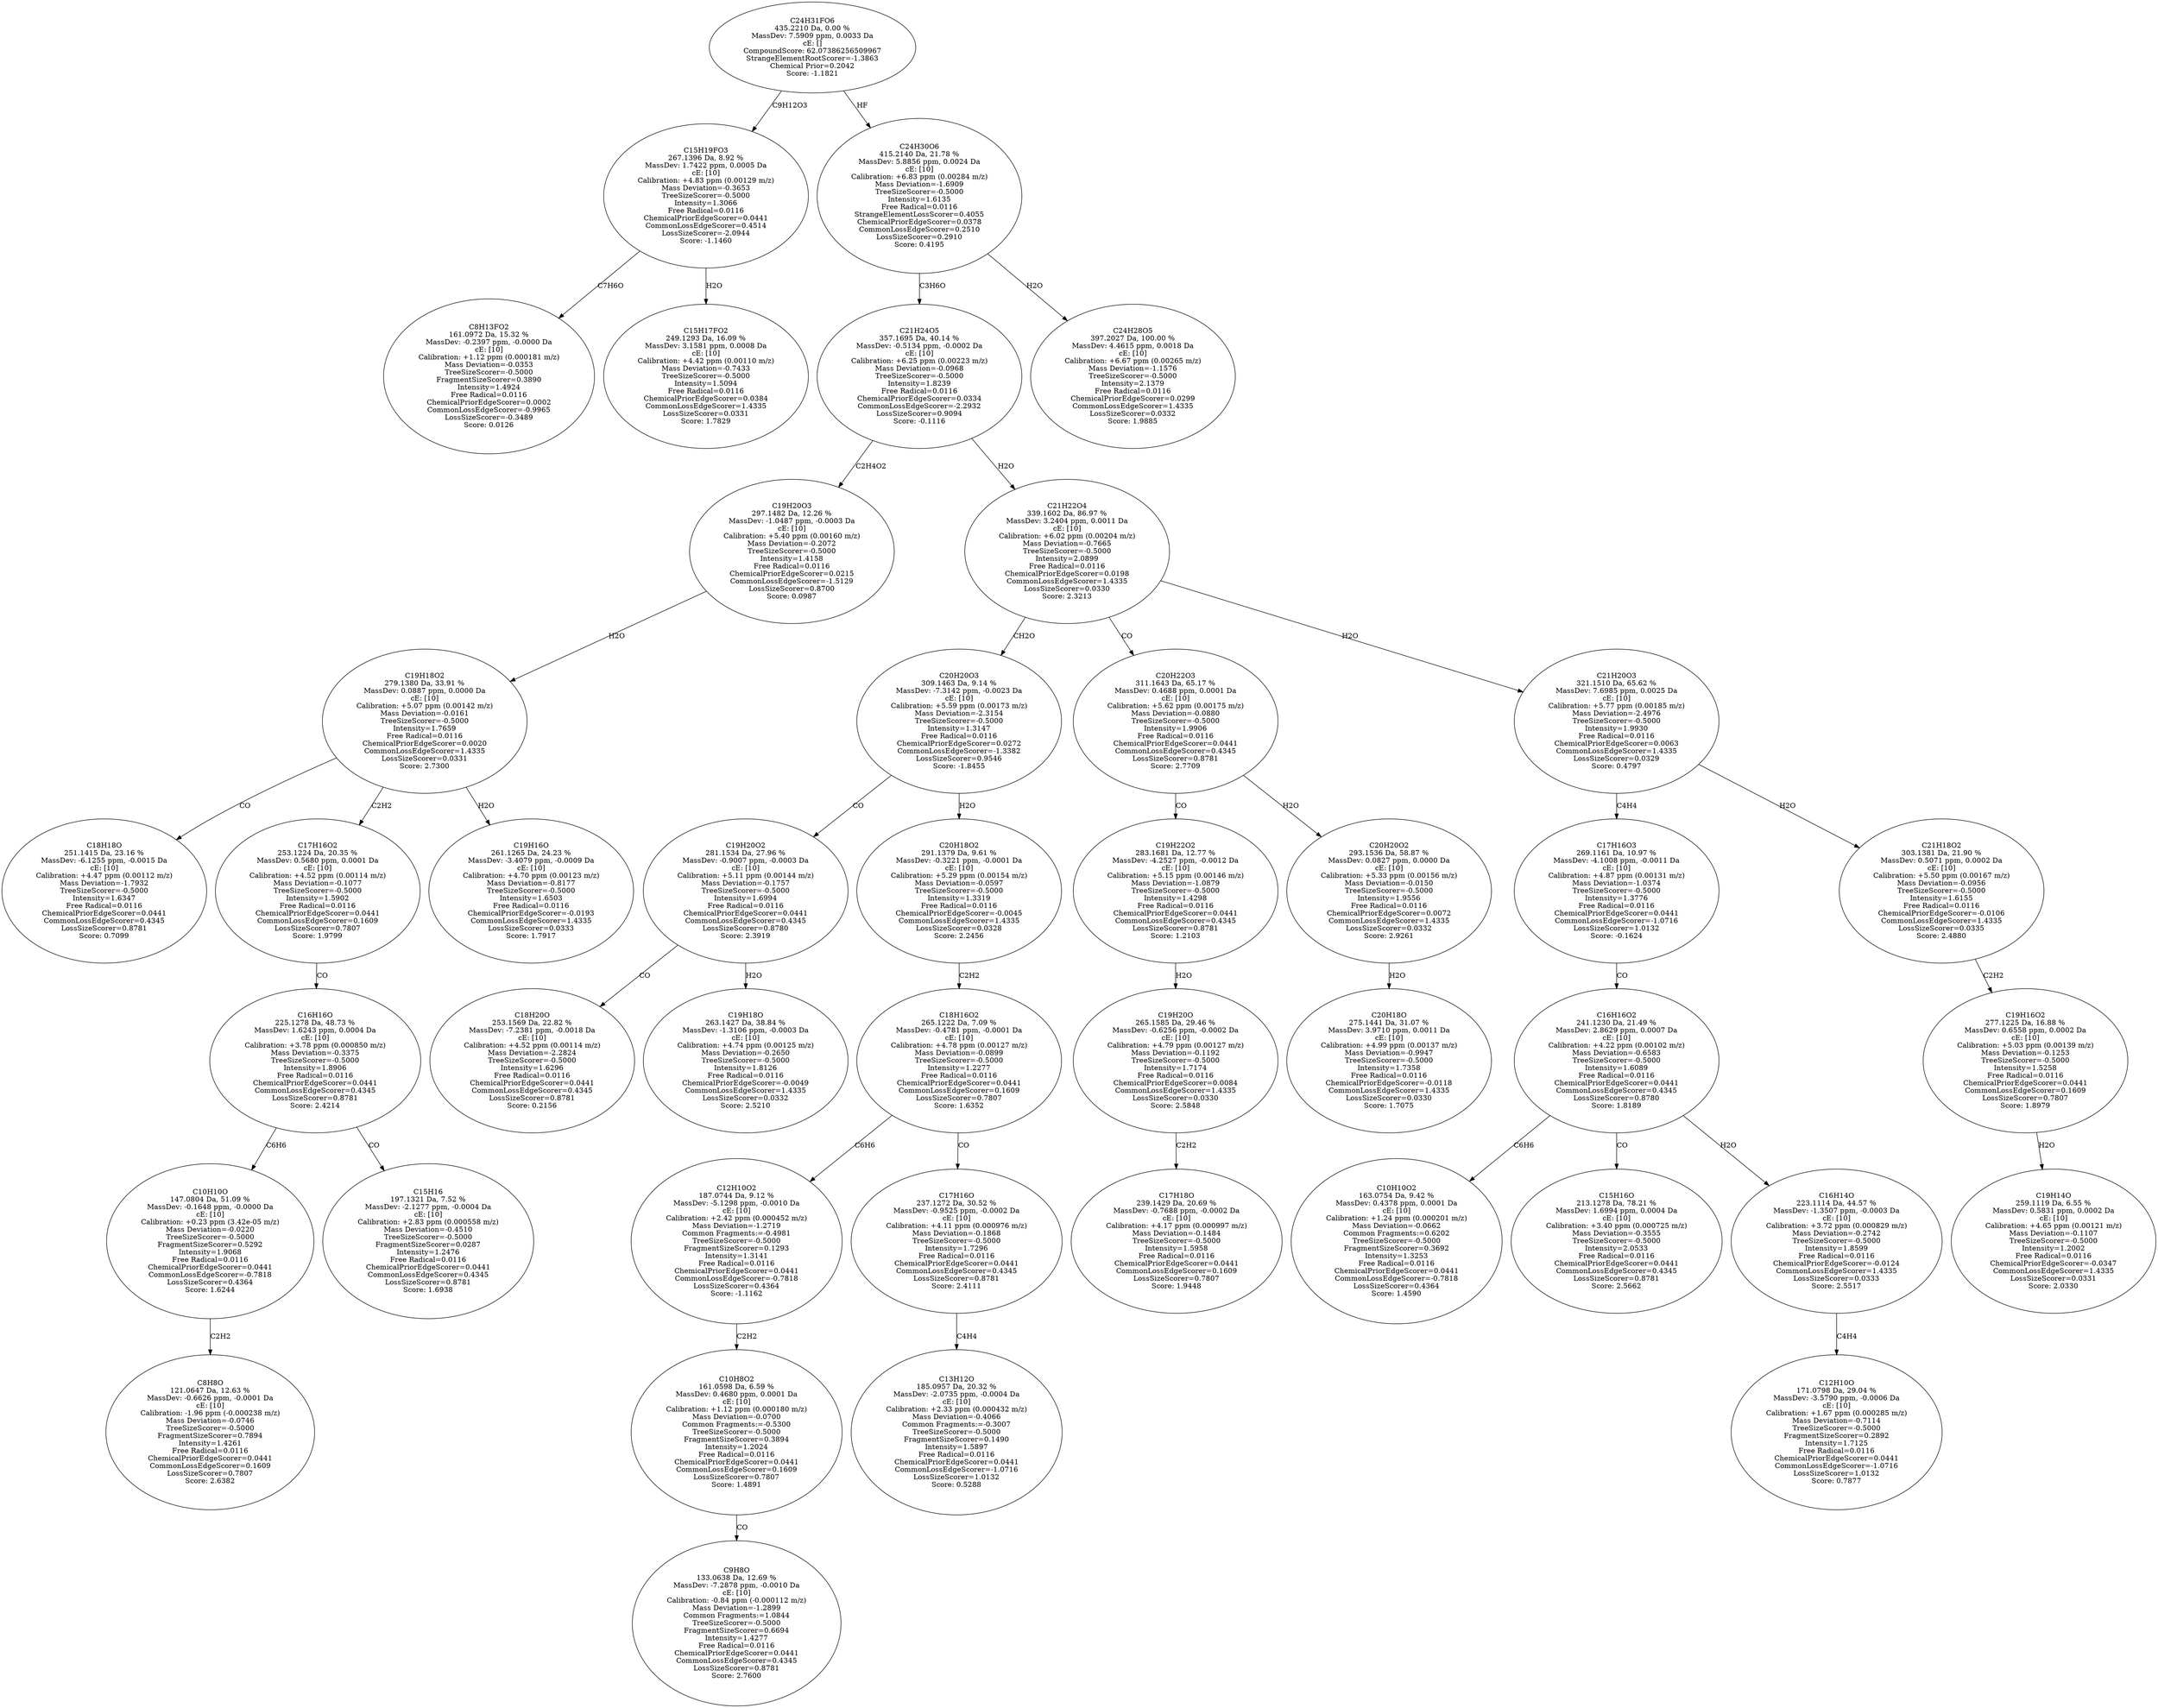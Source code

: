 strict digraph {
v1 [label="C8H13FO2\n161.0972 Da, 15.32 %\nMassDev: -0.2397 ppm, -0.0000 Da\ncE: [10]\nCalibration: +1.12 ppm (0.000181 m/z)\nMass Deviation=-0.0353\nTreeSizeScorer=-0.5000\nFragmentSizeScorer=0.3890\nIntensity=1.4924\nFree Radical=0.0116\nChemicalPriorEdgeScorer=0.0002\nCommonLossEdgeScorer=-0.9965\nLossSizeScorer=-0.3489\nScore: 0.0126"];
v2 [label="C15H17FO2\n249.1293 Da, 16.09 %\nMassDev: 3.1581 ppm, 0.0008 Da\ncE: [10]\nCalibration: +4.42 ppm (0.00110 m/z)\nMass Deviation=-0.7433\nTreeSizeScorer=-0.5000\nIntensity=1.5094\nFree Radical=0.0116\nChemicalPriorEdgeScorer=0.0384\nCommonLossEdgeScorer=1.4335\nLossSizeScorer=0.0331\nScore: 1.7829"];
v3 [label="C15H19FO3\n267.1396 Da, 8.92 %\nMassDev: 1.7422 ppm, 0.0005 Da\ncE: [10]\nCalibration: +4.83 ppm (0.00129 m/z)\nMass Deviation=-0.3653\nTreeSizeScorer=-0.5000\nIntensity=1.3066\nFree Radical=0.0116\nChemicalPriorEdgeScorer=0.0441\nCommonLossEdgeScorer=0.4514\nLossSizeScorer=-2.0944\nScore: -1.1460"];
v4 [label="C18H18O\n251.1415 Da, 23.16 %\nMassDev: -6.1255 ppm, -0.0015 Da\ncE: [10]\nCalibration: +4.47 ppm (0.00112 m/z)\nMass Deviation=-1.7932\nTreeSizeScorer=-0.5000\nIntensity=1.6347\nFree Radical=0.0116\nChemicalPriorEdgeScorer=0.0441\nCommonLossEdgeScorer=0.4345\nLossSizeScorer=0.8781\nScore: 0.7099"];
v5 [label="C8H8O\n121.0647 Da, 12.63 %\nMassDev: -0.6626 ppm, -0.0001 Da\ncE: [10]\nCalibration: -1.96 ppm (-0.000238 m/z)\nMass Deviation=-0.0746\nTreeSizeScorer=-0.5000\nFragmentSizeScorer=0.7894\nIntensity=1.4261\nFree Radical=0.0116\nChemicalPriorEdgeScorer=0.0441\nCommonLossEdgeScorer=0.1609\nLossSizeScorer=0.7807\nScore: 2.6382"];
v6 [label="C10H10O\n147.0804 Da, 51.09 %\nMassDev: -0.1648 ppm, -0.0000 Da\ncE: [10]\nCalibration: +0.23 ppm (3.42e-05 m/z)\nMass Deviation=-0.0220\nTreeSizeScorer=-0.5000\nFragmentSizeScorer=0.5292\nIntensity=1.9068\nFree Radical=0.0116\nChemicalPriorEdgeScorer=0.0441\nCommonLossEdgeScorer=-0.7818\nLossSizeScorer=0.4364\nScore: 1.6244"];
v7 [label="C15H16\n197.1321 Da, 7.52 %\nMassDev: -2.1277 ppm, -0.0004 Da\ncE: [10]\nCalibration: +2.83 ppm (0.000558 m/z)\nMass Deviation=-0.4510\nTreeSizeScorer=-0.5000\nFragmentSizeScorer=0.0287\nIntensity=1.2476\nFree Radical=0.0116\nChemicalPriorEdgeScorer=0.0441\nCommonLossEdgeScorer=0.4345\nLossSizeScorer=0.8781\nScore: 1.6938"];
v8 [label="C16H16O\n225.1278 Da, 48.73 %\nMassDev: 1.6243 ppm, 0.0004 Da\ncE: [10]\nCalibration: +3.78 ppm (0.000850 m/z)\nMass Deviation=-0.3375\nTreeSizeScorer=-0.5000\nIntensity=1.8906\nFree Radical=0.0116\nChemicalPriorEdgeScorer=0.0441\nCommonLossEdgeScorer=0.4345\nLossSizeScorer=0.8781\nScore: 2.4214"];
v9 [label="C17H16O2\n253.1224 Da, 20.35 %\nMassDev: 0.5680 ppm, 0.0001 Da\ncE: [10]\nCalibration: +4.52 ppm (0.00114 m/z)\nMass Deviation=-0.1077\nTreeSizeScorer=-0.5000\nIntensity=1.5902\nFree Radical=0.0116\nChemicalPriorEdgeScorer=0.0441\nCommonLossEdgeScorer=0.1609\nLossSizeScorer=0.7807\nScore: 1.9799"];
v10 [label="C19H16O\n261.1265 Da, 24.23 %\nMassDev: -3.4079 ppm, -0.0009 Da\ncE: [10]\nCalibration: +4.70 ppm (0.00123 m/z)\nMass Deviation=-0.8177\nTreeSizeScorer=-0.5000\nIntensity=1.6503\nFree Radical=0.0116\nChemicalPriorEdgeScorer=-0.0193\nCommonLossEdgeScorer=1.4335\nLossSizeScorer=0.0333\nScore: 1.7917"];
v11 [label="C19H18O2\n279.1380 Da, 33.91 %\nMassDev: 0.0887 ppm, 0.0000 Da\ncE: [10]\nCalibration: +5.07 ppm (0.00142 m/z)\nMass Deviation=-0.0161\nTreeSizeScorer=-0.5000\nIntensity=1.7659\nFree Radical=0.0116\nChemicalPriorEdgeScorer=0.0020\nCommonLossEdgeScorer=1.4335\nLossSizeScorer=0.0331\nScore: 2.7300"];
v12 [label="C19H20O3\n297.1482 Da, 12.26 %\nMassDev: -1.0487 ppm, -0.0003 Da\ncE: [10]\nCalibration: +5.40 ppm (0.00160 m/z)\nMass Deviation=-0.2072\nTreeSizeScorer=-0.5000\nIntensity=1.4158\nFree Radical=0.0116\nChemicalPriorEdgeScorer=0.0215\nCommonLossEdgeScorer=-1.5129\nLossSizeScorer=0.8700\nScore: 0.0987"];
v13 [label="C18H20O\n253.1569 Da, 22.82 %\nMassDev: -7.2381 ppm, -0.0018 Da\ncE: [10]\nCalibration: +4.52 ppm (0.00114 m/z)\nMass Deviation=-2.2824\nTreeSizeScorer=-0.5000\nIntensity=1.6296\nFree Radical=0.0116\nChemicalPriorEdgeScorer=0.0441\nCommonLossEdgeScorer=0.4345\nLossSizeScorer=0.8781\nScore: 0.2156"];
v14 [label="C19H18O\n263.1427 Da, 38.84 %\nMassDev: -1.3106 ppm, -0.0003 Da\ncE: [10]\nCalibration: +4.74 ppm (0.00125 m/z)\nMass Deviation=-0.2650\nTreeSizeScorer=-0.5000\nIntensity=1.8126\nFree Radical=0.0116\nChemicalPriorEdgeScorer=-0.0049\nCommonLossEdgeScorer=1.4335\nLossSizeScorer=0.0332\nScore: 2.5210"];
v15 [label="C19H20O2\n281.1534 Da, 27.96 %\nMassDev: -0.9007 ppm, -0.0003 Da\ncE: [10]\nCalibration: +5.11 ppm (0.00144 m/z)\nMass Deviation=-0.1757\nTreeSizeScorer=-0.5000\nIntensity=1.6994\nFree Radical=0.0116\nChemicalPriorEdgeScorer=0.0441\nCommonLossEdgeScorer=0.4345\nLossSizeScorer=0.8780\nScore: 2.3919"];
v16 [label="C9H8O\n133.0638 Da, 12.69 %\nMassDev: -7.2878 ppm, -0.0010 Da\ncE: [10]\nCalibration: -0.84 ppm (-0.000112 m/z)\nMass Deviation=-1.2899\nCommon Fragments:=1.0844\nTreeSizeScorer=-0.5000\nFragmentSizeScorer=0.6694\nIntensity=1.4277\nFree Radical=0.0116\nChemicalPriorEdgeScorer=0.0441\nCommonLossEdgeScorer=0.4345\nLossSizeScorer=0.8781\nScore: 2.7600"];
v17 [label="C10H8O2\n161.0598 Da, 6.59 %\nMassDev: 0.4680 ppm, 0.0001 Da\ncE: [10]\nCalibration: +1.12 ppm (0.000180 m/z)\nMass Deviation=-0.0700\nCommon Fragments:=-0.5300\nTreeSizeScorer=-0.5000\nFragmentSizeScorer=0.3894\nIntensity=1.2024\nFree Radical=0.0116\nChemicalPriorEdgeScorer=0.0441\nCommonLossEdgeScorer=0.1609\nLossSizeScorer=0.7807\nScore: 1.4891"];
v18 [label="C12H10O2\n187.0744 Da, 9.12 %\nMassDev: -5.1298 ppm, -0.0010 Da\ncE: [10]\nCalibration: +2.42 ppm (0.000452 m/z)\nMass Deviation=-1.2719\nCommon Fragments:=-0.4981\nTreeSizeScorer=-0.5000\nFragmentSizeScorer=0.1293\nIntensity=1.3141\nFree Radical=0.0116\nChemicalPriorEdgeScorer=0.0441\nCommonLossEdgeScorer=-0.7818\nLossSizeScorer=0.4364\nScore: -1.1162"];
v19 [label="C13H12O\n185.0957 Da, 20.32 %\nMassDev: -2.0735 ppm, -0.0004 Da\ncE: [10]\nCalibration: +2.33 ppm (0.000432 m/z)\nMass Deviation=-0.4066\nCommon Fragments:=-0.3007\nTreeSizeScorer=-0.5000\nFragmentSizeScorer=0.1490\nIntensity=1.5897\nFree Radical=0.0116\nChemicalPriorEdgeScorer=0.0441\nCommonLossEdgeScorer=-1.0716\nLossSizeScorer=1.0132\nScore: 0.5288"];
v20 [label="C17H16O\n237.1272 Da, 30.52 %\nMassDev: -0.9525 ppm, -0.0002 Da\ncE: [10]\nCalibration: +4.11 ppm (0.000976 m/z)\nMass Deviation=-0.1868\nTreeSizeScorer=-0.5000\nIntensity=1.7296\nFree Radical=0.0116\nChemicalPriorEdgeScorer=0.0441\nCommonLossEdgeScorer=0.4345\nLossSizeScorer=0.8781\nScore: 2.4111"];
v21 [label="C18H16O2\n265.1222 Da, 7.09 %\nMassDev: -0.4781 ppm, -0.0001 Da\ncE: [10]\nCalibration: +4.78 ppm (0.00127 m/z)\nMass Deviation=-0.0899\nTreeSizeScorer=-0.5000\nIntensity=1.2277\nFree Radical=0.0116\nChemicalPriorEdgeScorer=0.0441\nCommonLossEdgeScorer=0.1609\nLossSizeScorer=0.7807\nScore: 1.6352"];
v22 [label="C20H18O2\n291.1379 Da, 9.61 %\nMassDev: -0.3221 ppm, -0.0001 Da\ncE: [10]\nCalibration: +5.29 ppm (0.00154 m/z)\nMass Deviation=-0.0597\nTreeSizeScorer=-0.5000\nIntensity=1.3319\nFree Radical=0.0116\nChemicalPriorEdgeScorer=-0.0045\nCommonLossEdgeScorer=1.4335\nLossSizeScorer=0.0328\nScore: 2.2456"];
v23 [label="C20H20O3\n309.1463 Da, 9.14 %\nMassDev: -7.3142 ppm, -0.0023 Da\ncE: [10]\nCalibration: +5.59 ppm (0.00173 m/z)\nMass Deviation=-2.3154\nTreeSizeScorer=-0.5000\nIntensity=1.3147\nFree Radical=0.0116\nChemicalPriorEdgeScorer=0.0272\nCommonLossEdgeScorer=-1.3382\nLossSizeScorer=0.9546\nScore: -1.8455"];
v24 [label="C17H18O\n239.1429 Da, 20.69 %\nMassDev: -0.7688 ppm, -0.0002 Da\ncE: [10]\nCalibration: +4.17 ppm (0.000997 m/z)\nMass Deviation=-0.1484\nTreeSizeScorer=-0.5000\nIntensity=1.5958\nFree Radical=0.0116\nChemicalPriorEdgeScorer=0.0441\nCommonLossEdgeScorer=0.1609\nLossSizeScorer=0.7807\nScore: 1.9448"];
v25 [label="C19H20O\n265.1585 Da, 29.46 %\nMassDev: -0.6256 ppm, -0.0002 Da\ncE: [10]\nCalibration: +4.79 ppm (0.00127 m/z)\nMass Deviation=-0.1192\nTreeSizeScorer=-0.5000\nIntensity=1.7174\nFree Radical=0.0116\nChemicalPriorEdgeScorer=0.0084\nCommonLossEdgeScorer=1.4335\nLossSizeScorer=0.0330\nScore: 2.5848"];
v26 [label="C19H22O2\n283.1681 Da, 12.77 %\nMassDev: -4.2527 ppm, -0.0012 Da\ncE: [10]\nCalibration: +5.15 ppm (0.00146 m/z)\nMass Deviation=-1.0879\nTreeSizeScorer=-0.5000\nIntensity=1.4298\nFree Radical=0.0116\nChemicalPriorEdgeScorer=0.0441\nCommonLossEdgeScorer=0.4345\nLossSizeScorer=0.8781\nScore: 1.2103"];
v27 [label="C20H18O\n275.1441 Da, 31.07 %\nMassDev: 3.9710 ppm, 0.0011 Da\ncE: [10]\nCalibration: +4.99 ppm (0.00137 m/z)\nMass Deviation=-0.9947\nTreeSizeScorer=-0.5000\nIntensity=1.7358\nFree Radical=0.0116\nChemicalPriorEdgeScorer=-0.0118\nCommonLossEdgeScorer=1.4335\nLossSizeScorer=0.0330\nScore: 1.7075"];
v28 [label="C20H20O2\n293.1536 Da, 58.87 %\nMassDev: 0.0827 ppm, 0.0000 Da\ncE: [10]\nCalibration: +5.33 ppm (0.00156 m/z)\nMass Deviation=-0.0150\nTreeSizeScorer=-0.5000\nIntensity=1.9556\nFree Radical=0.0116\nChemicalPriorEdgeScorer=0.0072\nCommonLossEdgeScorer=1.4335\nLossSizeScorer=0.0332\nScore: 2.9261"];
v29 [label="C20H22O3\n311.1643 Da, 65.17 %\nMassDev: 0.4688 ppm, 0.0001 Da\ncE: [10]\nCalibration: +5.62 ppm (0.00175 m/z)\nMass Deviation=-0.0880\nTreeSizeScorer=-0.5000\nIntensity=1.9906\nFree Radical=0.0116\nChemicalPriorEdgeScorer=0.0441\nCommonLossEdgeScorer=0.4345\nLossSizeScorer=0.8781\nScore: 2.7709"];
v30 [label="C10H10O2\n163.0754 Da, 9.42 %\nMassDev: 0.4378 ppm, 0.0001 Da\ncE: [10]\nCalibration: +1.24 ppm (0.000201 m/z)\nMass Deviation=-0.0662\nCommon Fragments:=0.6202\nTreeSizeScorer=-0.5000\nFragmentSizeScorer=0.3692\nIntensity=1.3253\nFree Radical=0.0116\nChemicalPriorEdgeScorer=0.0441\nCommonLossEdgeScorer=-0.7818\nLossSizeScorer=0.4364\nScore: 1.4590"];
v31 [label="C15H16O\n213.1278 Da, 78.21 %\nMassDev: 1.6994 ppm, 0.0004 Da\ncE: [10]\nCalibration: +3.40 ppm (0.000725 m/z)\nMass Deviation=-0.3555\nTreeSizeScorer=-0.5000\nIntensity=2.0533\nFree Radical=0.0116\nChemicalPriorEdgeScorer=0.0441\nCommonLossEdgeScorer=0.4345\nLossSizeScorer=0.8781\nScore: 2.5662"];
v32 [label="C12H10O\n171.0798 Da, 29.04 %\nMassDev: -3.5790 ppm, -0.0006 Da\ncE: [10]\nCalibration: +1.67 ppm (0.000285 m/z)\nMass Deviation=-0.7114\nTreeSizeScorer=-0.5000\nFragmentSizeScorer=0.2892\nIntensity=1.7125\nFree Radical=0.0116\nChemicalPriorEdgeScorer=0.0441\nCommonLossEdgeScorer=-1.0716\nLossSizeScorer=1.0132\nScore: 0.7877"];
v33 [label="C16H14O\n223.1114 Da, 44.57 %\nMassDev: -1.3507 ppm, -0.0003 Da\ncE: [10]\nCalibration: +3.72 ppm (0.000829 m/z)\nMass Deviation=-0.2742\nTreeSizeScorer=-0.5000\nIntensity=1.8599\nFree Radical=0.0116\nChemicalPriorEdgeScorer=-0.0124\nCommonLossEdgeScorer=1.4335\nLossSizeScorer=0.0333\nScore: 2.5517"];
v34 [label="C16H16O2\n241.1230 Da, 21.49 %\nMassDev: 2.8629 ppm, 0.0007 Da\ncE: [10]\nCalibration: +4.22 ppm (0.00102 m/z)\nMass Deviation=-0.6583\nTreeSizeScorer=-0.5000\nIntensity=1.6089\nFree Radical=0.0116\nChemicalPriorEdgeScorer=0.0441\nCommonLossEdgeScorer=0.4345\nLossSizeScorer=0.8780\nScore: 1.8189"];
v35 [label="C17H16O3\n269.1161 Da, 10.97 %\nMassDev: -4.1008 ppm, -0.0011 Da\ncE: [10]\nCalibration: +4.87 ppm (0.00131 m/z)\nMass Deviation=-1.0374\nTreeSizeScorer=-0.5000\nIntensity=1.3776\nFree Radical=0.0116\nChemicalPriorEdgeScorer=0.0441\nCommonLossEdgeScorer=-1.0716\nLossSizeScorer=1.0132\nScore: -0.1624"];
v36 [label="C19H14O\n259.1119 Da, 6.55 %\nMassDev: 0.5831 ppm, 0.0002 Da\ncE: [10]\nCalibration: +4.65 ppm (0.00121 m/z)\nMass Deviation=-0.1107\nTreeSizeScorer=-0.5000\nIntensity=1.2002\nFree Radical=0.0116\nChemicalPriorEdgeScorer=-0.0347\nCommonLossEdgeScorer=1.4335\nLossSizeScorer=0.0331\nScore: 2.0330"];
v37 [label="C19H16O2\n277.1225 Da, 16.88 %\nMassDev: 0.6558 ppm, 0.0002 Da\ncE: [10]\nCalibration: +5.03 ppm (0.00139 m/z)\nMass Deviation=-0.1253\nTreeSizeScorer=-0.5000\nIntensity=1.5258\nFree Radical=0.0116\nChemicalPriorEdgeScorer=0.0441\nCommonLossEdgeScorer=0.1609\nLossSizeScorer=0.7807\nScore: 1.8979"];
v38 [label="C21H18O2\n303.1381 Da, 21.90 %\nMassDev: 0.5071 ppm, 0.0002 Da\ncE: [10]\nCalibration: +5.50 ppm (0.00167 m/z)\nMass Deviation=-0.0956\nTreeSizeScorer=-0.5000\nIntensity=1.6155\nFree Radical=0.0116\nChemicalPriorEdgeScorer=-0.0106\nCommonLossEdgeScorer=1.4335\nLossSizeScorer=0.0335\nScore: 2.4880"];
v39 [label="C21H20O3\n321.1510 Da, 65.62 %\nMassDev: 7.6985 ppm, 0.0025 Da\ncE: [10]\nCalibration: +5.77 ppm (0.00185 m/z)\nMass Deviation=-2.4976\nTreeSizeScorer=-0.5000\nIntensity=1.9930\nFree Radical=0.0116\nChemicalPriorEdgeScorer=0.0063\nCommonLossEdgeScorer=1.4335\nLossSizeScorer=0.0329\nScore: 0.4797"];
v40 [label="C21H22O4\n339.1602 Da, 86.97 %\nMassDev: 3.2404 ppm, 0.0011 Da\ncE: [10]\nCalibration: +6.02 ppm (0.00204 m/z)\nMass Deviation=-0.7665\nTreeSizeScorer=-0.5000\nIntensity=2.0899\nFree Radical=0.0116\nChemicalPriorEdgeScorer=0.0198\nCommonLossEdgeScorer=1.4335\nLossSizeScorer=0.0330\nScore: 2.3213"];
v41 [label="C21H24O5\n357.1695 Da, 40.14 %\nMassDev: -0.5134 ppm, -0.0002 Da\ncE: [10]\nCalibration: +6.25 ppm (0.00223 m/z)\nMass Deviation=-0.0968\nTreeSizeScorer=-0.5000\nIntensity=1.8239\nFree Radical=0.0116\nChemicalPriorEdgeScorer=0.0334\nCommonLossEdgeScorer=-2.2932\nLossSizeScorer=0.9094\nScore: -0.1116"];
v42 [label="C24H28O5\n397.2027 Da, 100.00 %\nMassDev: 4.4615 ppm, 0.0018 Da\ncE: [10]\nCalibration: +6.67 ppm (0.00265 m/z)\nMass Deviation=-1.1576\nTreeSizeScorer=-0.5000\nIntensity=2.1379\nFree Radical=0.0116\nChemicalPriorEdgeScorer=0.0299\nCommonLossEdgeScorer=1.4335\nLossSizeScorer=0.0332\nScore: 1.9885"];
v43 [label="C24H30O6\n415.2140 Da, 21.78 %\nMassDev: 5.8856 ppm, 0.0024 Da\ncE: [10]\nCalibration: +6.83 ppm (0.00284 m/z)\nMass Deviation=-1.6909\nTreeSizeScorer=-0.5000\nIntensity=1.6135\nFree Radical=0.0116\nStrangeElementLossScorer=0.4055\nChemicalPriorEdgeScorer=0.0378\nCommonLossEdgeScorer=0.2510\nLossSizeScorer=0.2910\nScore: 0.4195"];
v44 [label="C24H31FO6\n435.2210 Da, 0.00 %\nMassDev: 7.5909 ppm, 0.0033 Da\ncE: []\nCompoundScore: 62.07386256509967\nStrangeElementRootScorer=-1.3863\nChemical Prior=0.2042\nScore: -1.1821"];
v3 -> v1 [label="C7H6O"];
v3 -> v2 [label="H2O"];
v44 -> v3 [label="C9H12O3"];
v11 -> v4 [label="CO"];
v6 -> v5 [label="C2H2"];
v8 -> v6 [label="C6H6"];
v8 -> v7 [label="CO"];
v9 -> v8 [label="CO"];
v11 -> v9 [label="C2H2"];
v11 -> v10 [label="H2O"];
v12 -> v11 [label="H2O"];
v41 -> v12 [label="C2H4O2"];
v15 -> v13 [label="CO"];
v15 -> v14 [label="H2O"];
v23 -> v15 [label="CO"];
v17 -> v16 [label="CO"];
v18 -> v17 [label="C2H2"];
v21 -> v18 [label="C6H6"];
v20 -> v19 [label="C4H4"];
v21 -> v20 [label="CO"];
v22 -> v21 [label="C2H2"];
v23 -> v22 [label="H2O"];
v40 -> v23 [label="CH2O"];
v25 -> v24 [label="C2H2"];
v26 -> v25 [label="H2O"];
v29 -> v26 [label="CO"];
v28 -> v27 [label="H2O"];
v29 -> v28 [label="H2O"];
v40 -> v29 [label="CO"];
v34 -> v30 [label="C6H6"];
v34 -> v31 [label="CO"];
v33 -> v32 [label="C4H4"];
v34 -> v33 [label="H2O"];
v35 -> v34 [label="CO"];
v39 -> v35 [label="C4H4"];
v37 -> v36 [label="H2O"];
v38 -> v37 [label="C2H2"];
v39 -> v38 [label="H2O"];
v40 -> v39 [label="H2O"];
v41 -> v40 [label="H2O"];
v43 -> v41 [label="C3H6O"];
v43 -> v42 [label="H2O"];
v44 -> v43 [label="HF"];
}